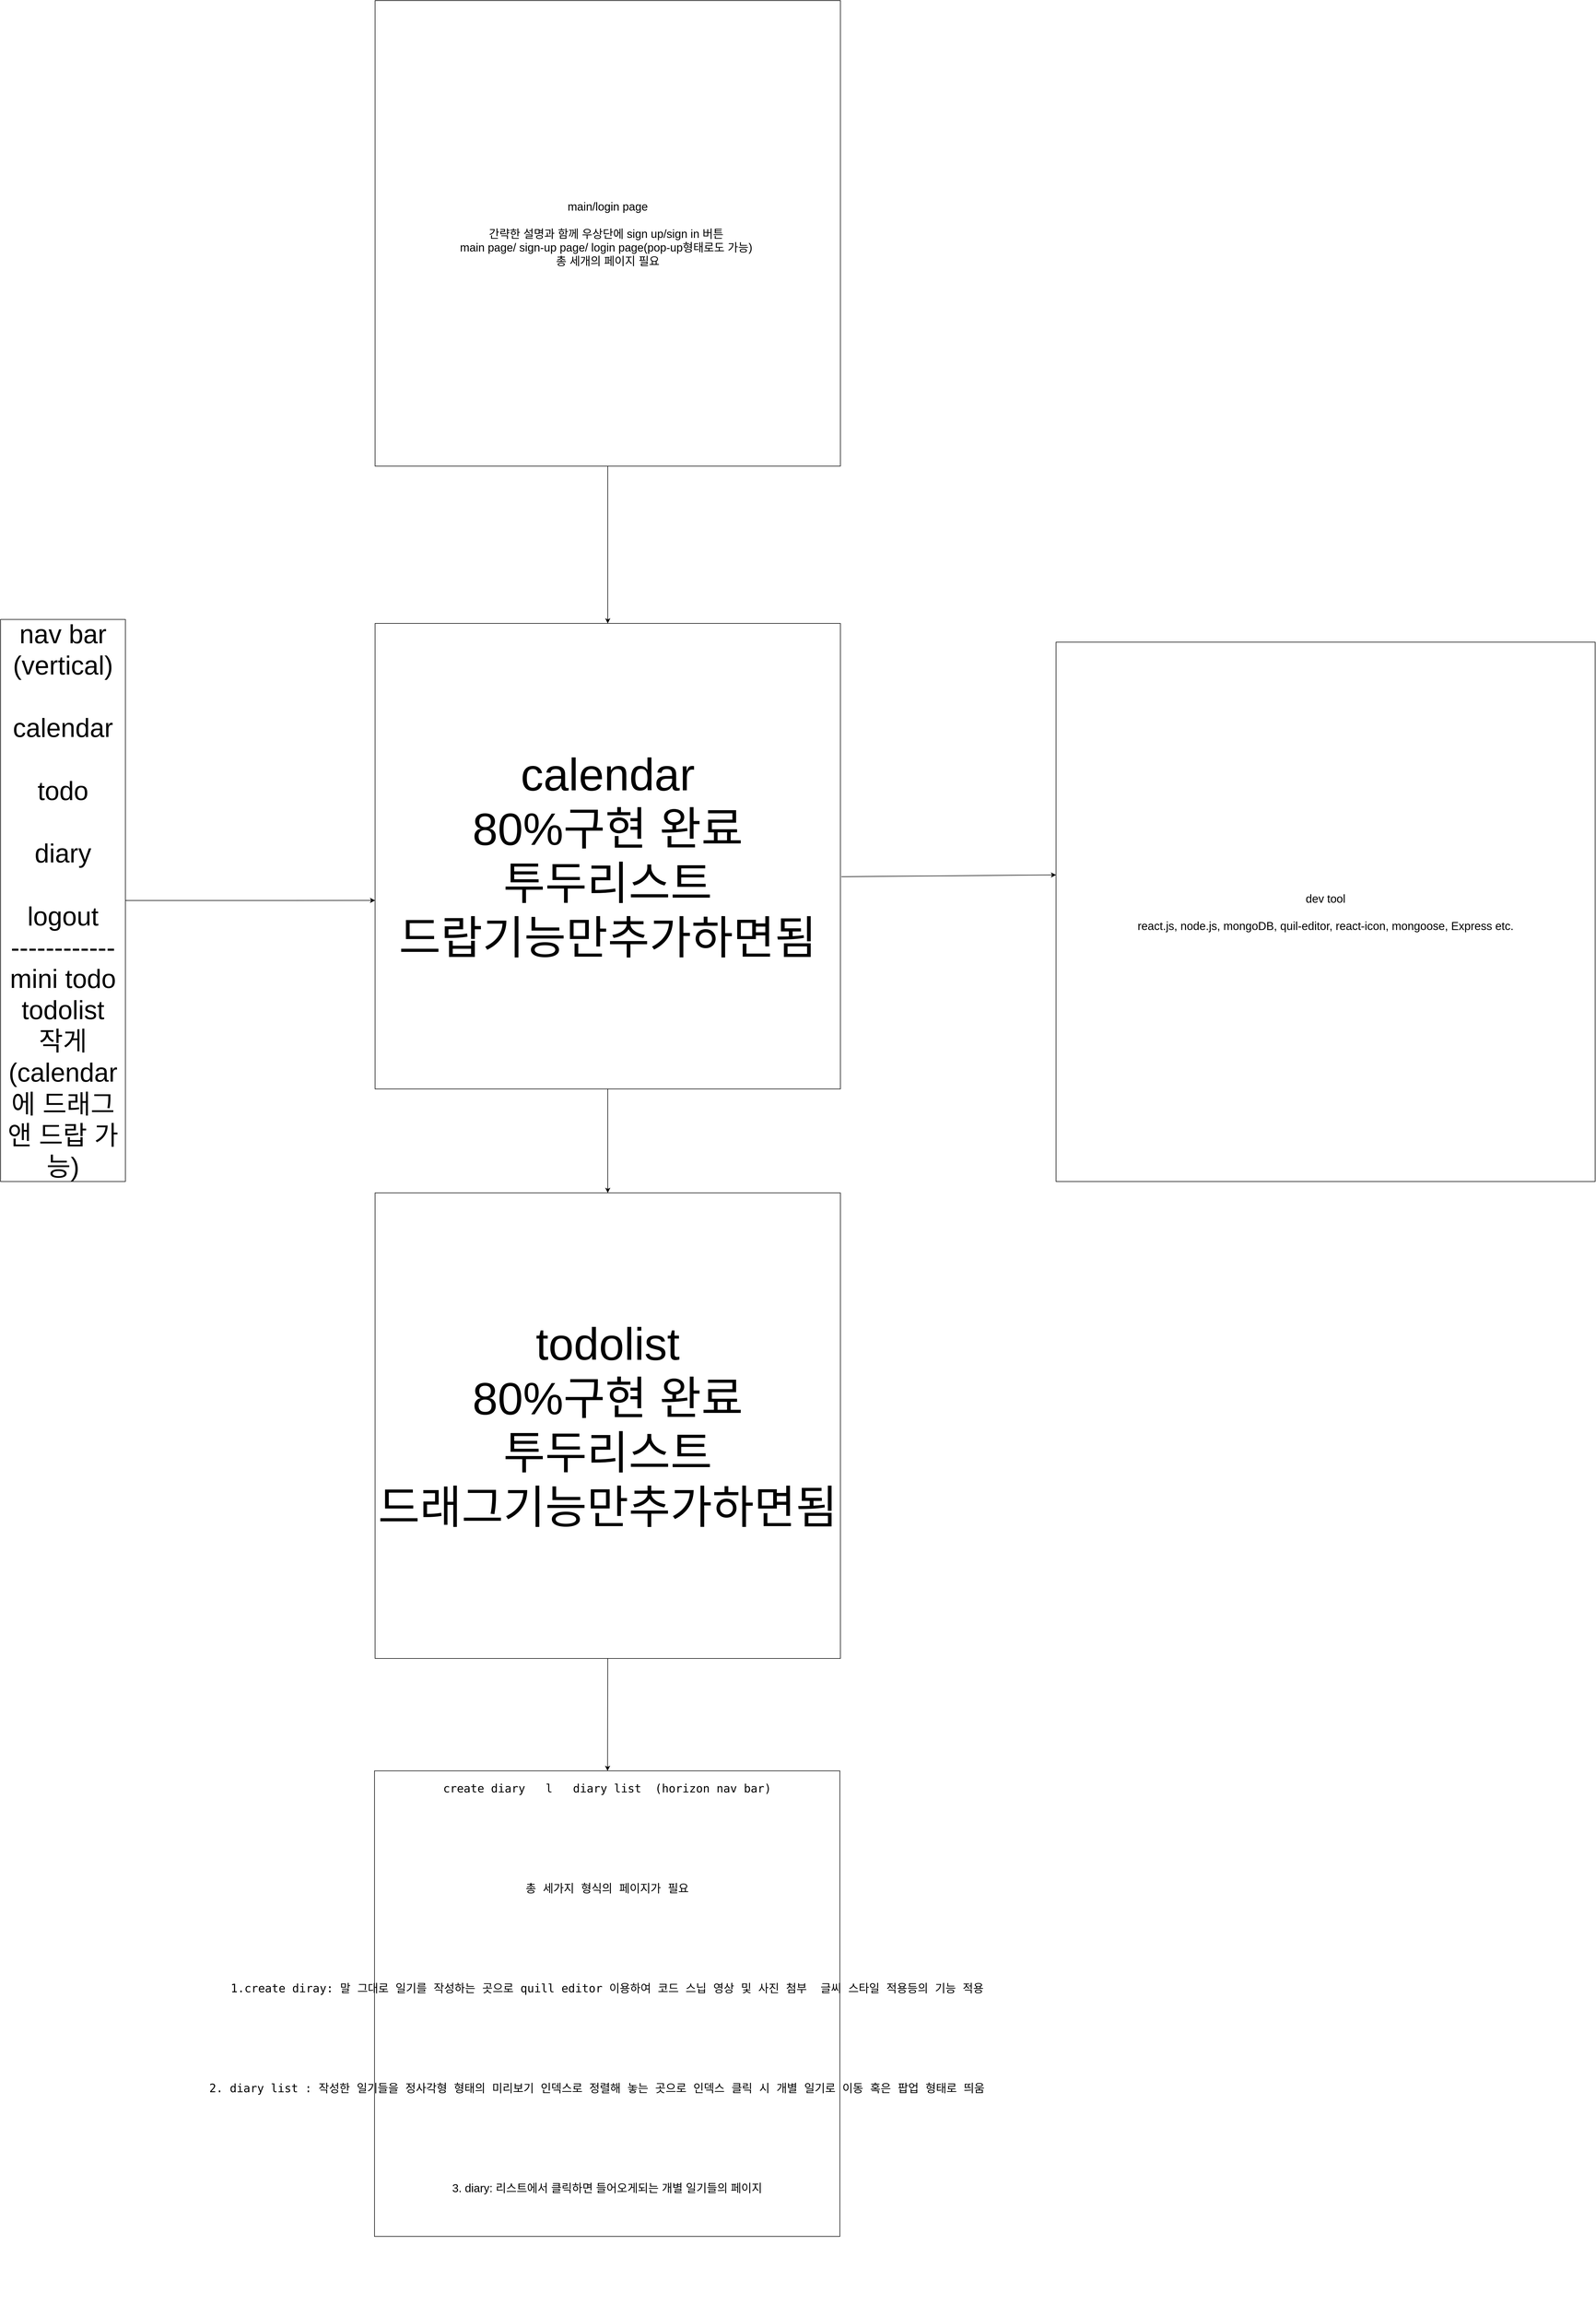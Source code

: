 <mxfile version="14.9.4" type="github">
  <diagram id="C5RBs43oDa-KdzZeNtuy" name="Page-1">
    <mxGraphModel dx="2864" dy="4524" grid="1" gridSize="10" guides="1" tooltips="1" connect="1" arrows="1" fold="1" page="1" pageScale="1" pageWidth="827" pageHeight="1169" math="0" shadow="0">
      <root>
        <mxCell id="WIyWlLk6GJQsqaUBKTNV-0" />
        <mxCell id="WIyWlLk6GJQsqaUBKTNV-1" parent="WIyWlLk6GJQsqaUBKTNV-0" />
        <mxCell id="mNcTlY_ZjxZ_Q9fH0nft-12" style="edgeStyle=orthogonalEdgeStyle;rounded=0;orthogonalLoop=1;jettySize=auto;html=1;exitX=1;exitY=0.5;exitDx=0;exitDy=0;entryX=0;entryY=0.595;entryDx=0;entryDy=0;entryPerimeter=0;fontSize=80;" edge="1" parent="WIyWlLk6GJQsqaUBKTNV-1" source="mNcTlY_ZjxZ_Q9fH0nft-1" target="mNcTlY_ZjxZ_Q9fH0nft-2">
          <mxGeometry relative="1" as="geometry" />
        </mxCell>
        <mxCell id="mNcTlY_ZjxZ_Q9fH0nft-1" value="&lt;span style=&quot;font-size: 46px&quot;&gt;&lt;br&gt;&lt;br&gt;&lt;br&gt;nav bar&lt;br&gt;(vertical)&lt;br&gt;&lt;br&gt;calendar&lt;br&gt;&lt;br&gt;todo&lt;br&gt;&lt;br&gt;diary&lt;br&gt;&lt;br&gt;logout&lt;br&gt;------------&lt;br&gt;mini todo&lt;br&gt;todolist&lt;br&gt;작게 (calendar&lt;br&gt;에 드래그 앤 드랍 가능)&lt;br&gt;&lt;br&gt;&lt;br&gt;&lt;br&gt;&lt;/span&gt;" style="whiteSpace=wrap;html=1;" vertex="1" parent="WIyWlLk6GJQsqaUBKTNV-1">
          <mxGeometry x="-600" y="-2170" width="220" height="990" as="geometry" />
        </mxCell>
        <mxCell id="mNcTlY_ZjxZ_Q9fH0nft-5" style="edgeStyle=orthogonalEdgeStyle;rounded=0;orthogonalLoop=1;jettySize=auto;html=1;exitX=0.5;exitY=1;exitDx=0;exitDy=0;fontSize=80;" edge="1" parent="WIyWlLk6GJQsqaUBKTNV-1" source="mNcTlY_ZjxZ_Q9fH0nft-2" target="mNcTlY_ZjxZ_Q9fH0nft-3">
          <mxGeometry relative="1" as="geometry">
            <mxPoint x="410" y="-1170" as="targetPoint" />
          </mxGeometry>
        </mxCell>
        <mxCell id="mNcTlY_ZjxZ_Q9fH0nft-2" value="calendar&lt;br&gt;80%구현 완료&lt;br&gt;투두리스트&lt;br&gt;드랍기능만추가하면됨" style="whiteSpace=wrap;html=1;aspect=fixed;fontSize=80;" vertex="1" parent="WIyWlLk6GJQsqaUBKTNV-1">
          <mxGeometry x="60" y="-2163" width="820" height="820" as="geometry" />
        </mxCell>
        <mxCell id="mNcTlY_ZjxZ_Q9fH0nft-3" value="todolist&lt;br&gt;80%구현 완료&lt;br&gt;투두리스트&lt;br&gt;드래그기능만추가하면됨" style="whiteSpace=wrap;html=1;aspect=fixed;fontSize=80;" vertex="1" parent="WIyWlLk6GJQsqaUBKTNV-1">
          <mxGeometry x="60" y="-1160" width="820" height="820" as="geometry" />
        </mxCell>
        <mxCell id="mNcTlY_ZjxZ_Q9fH0nft-13" value="&lt;p style=&quot;line-height: 0%&quot;&gt;&lt;/p&gt;&lt;pre&gt;&lt;span style=&quot;font-size: 20px ; line-height: 30%&quot;&gt;create diary&amp;nbsp; &amp;nbsp;l&amp;nbsp; &amp;nbsp;diary list&amp;nbsp;&amp;nbsp;(horizon nav bar)&lt;/span&gt;&lt;/pre&gt;&lt;pre&gt;&lt;span style=&quot;font-size: 20px ; line-height: 30%&quot;&gt;총 세가지 형식의 페이지가 필요&lt;/span&gt;&lt;/pre&gt;&lt;pre&gt;&lt;span style=&quot;font-size: 20px ; line-height: 30%&quot;&gt;1.create diray: 말 그대로 일기를 작성하는 곳으로&amp;nbsp;quill editor 이용하여 코드 스닙 영상 및 사진 첨부&amp;nbsp; 글씨 스타일 적용등의 기능 적용&lt;/span&gt;&lt;/pre&gt;&lt;pre&gt;&lt;span style=&quot;font-size: 20px ; line-height: 30%&quot;&gt;2. diary list : 작성한 일기들을 정사각형 형태의 미리보기 인덱스로 정렬해 놓는 곳으로 인덱스 클릭 시 개별 일기로 이동 혹은 팝업 형태로 띄움&amp;nbsp; &amp;nbsp;&lt;/span&gt;&lt;/pre&gt;&lt;span style=&quot;font-size: 20px ; line-height: 30%&quot;&gt;3. diary: 리스트에서 클릭하면 들어오게되는 개별 일기들의 페이지&lt;br&gt;&lt;br&gt;&lt;/span&gt;&lt;p&gt;&lt;/p&gt;" style="whiteSpace=wrap;html=1;aspect=fixed;fontSize=80;" vertex="1" parent="WIyWlLk6GJQsqaUBKTNV-1">
          <mxGeometry x="59" y="-142" width="820" height="820" as="geometry" />
        </mxCell>
        <mxCell id="mNcTlY_ZjxZ_Q9fH0nft-15" value="" style="endArrow=classic;html=1;fontSize=80;exitX=0.5;exitY=1;exitDx=0;exitDy=0;" edge="1" parent="WIyWlLk6GJQsqaUBKTNV-1" source="mNcTlY_ZjxZ_Q9fH0nft-3" target="mNcTlY_ZjxZ_Q9fH0nft-13">
          <mxGeometry width="50" height="50" relative="1" as="geometry">
            <mxPoint x="330" y="-170" as="sourcePoint" />
            <mxPoint x="380" y="-220" as="targetPoint" />
          </mxGeometry>
        </mxCell>
        <mxCell id="mNcTlY_ZjxZ_Q9fH0nft-16" value="main/login page&lt;br&gt;&lt;br&gt;간략한 설명과 함께 우상단에 sign up/sign in 버튼&amp;nbsp;&lt;br&gt;main page/ sign-up page/ login page(pop-up형태로도 가능)&amp;nbsp;&lt;br&gt;총 세개의 페이지 필요" style="whiteSpace=wrap;html=1;aspect=fixed;fontSize=20;" vertex="1" parent="WIyWlLk6GJQsqaUBKTNV-1">
          <mxGeometry x="60" y="-3260" width="820" height="820" as="geometry" />
        </mxCell>
        <mxCell id="mNcTlY_ZjxZ_Q9fH0nft-17" value="" style="endArrow=classic;html=1;fontSize=80;entryX=0.5;entryY=0;entryDx=0;entryDy=0;" edge="1" parent="WIyWlLk6GJQsqaUBKTNV-1" source="mNcTlY_ZjxZ_Q9fH0nft-16" target="mNcTlY_ZjxZ_Q9fH0nft-2">
          <mxGeometry width="50" height="50" relative="1" as="geometry">
            <mxPoint x="360" y="-2250" as="sourcePoint" />
            <mxPoint x="410" y="-2300" as="targetPoint" />
            <Array as="points">
              <mxPoint x="470" y="-2360" />
            </Array>
          </mxGeometry>
        </mxCell>
        <mxCell id="mNcTlY_ZjxZ_Q9fH0nft-19" value="" style="endArrow=classic;html=1;fontSize=20;exitX=1.002;exitY=0.544;exitDx=0;exitDy=0;exitPerimeter=0;" edge="1" parent="WIyWlLk6GJQsqaUBKTNV-1" source="mNcTlY_ZjxZ_Q9fH0nft-2">
          <mxGeometry width="50" height="50" relative="1" as="geometry">
            <mxPoint x="1220" y="-1830" as="sourcePoint" />
            <mxPoint x="1260" y="-1720" as="targetPoint" />
            <Array as="points">
              <mxPoint x="1260" y="-1720" />
            </Array>
          </mxGeometry>
        </mxCell>
        <mxCell id="mNcTlY_ZjxZ_Q9fH0nft-20" value="dev tool&lt;br&gt;&lt;br&gt;react.js, node.js, mongoDB, quil-editor, react-icon, mongoose, Express etc." style="whiteSpace=wrap;html=1;aspect=fixed;fontSize=20;" vertex="1" parent="WIyWlLk6GJQsqaUBKTNV-1">
          <mxGeometry x="1260" y="-2130" width="950" height="950" as="geometry" />
        </mxCell>
      </root>
    </mxGraphModel>
  </diagram>
</mxfile>
